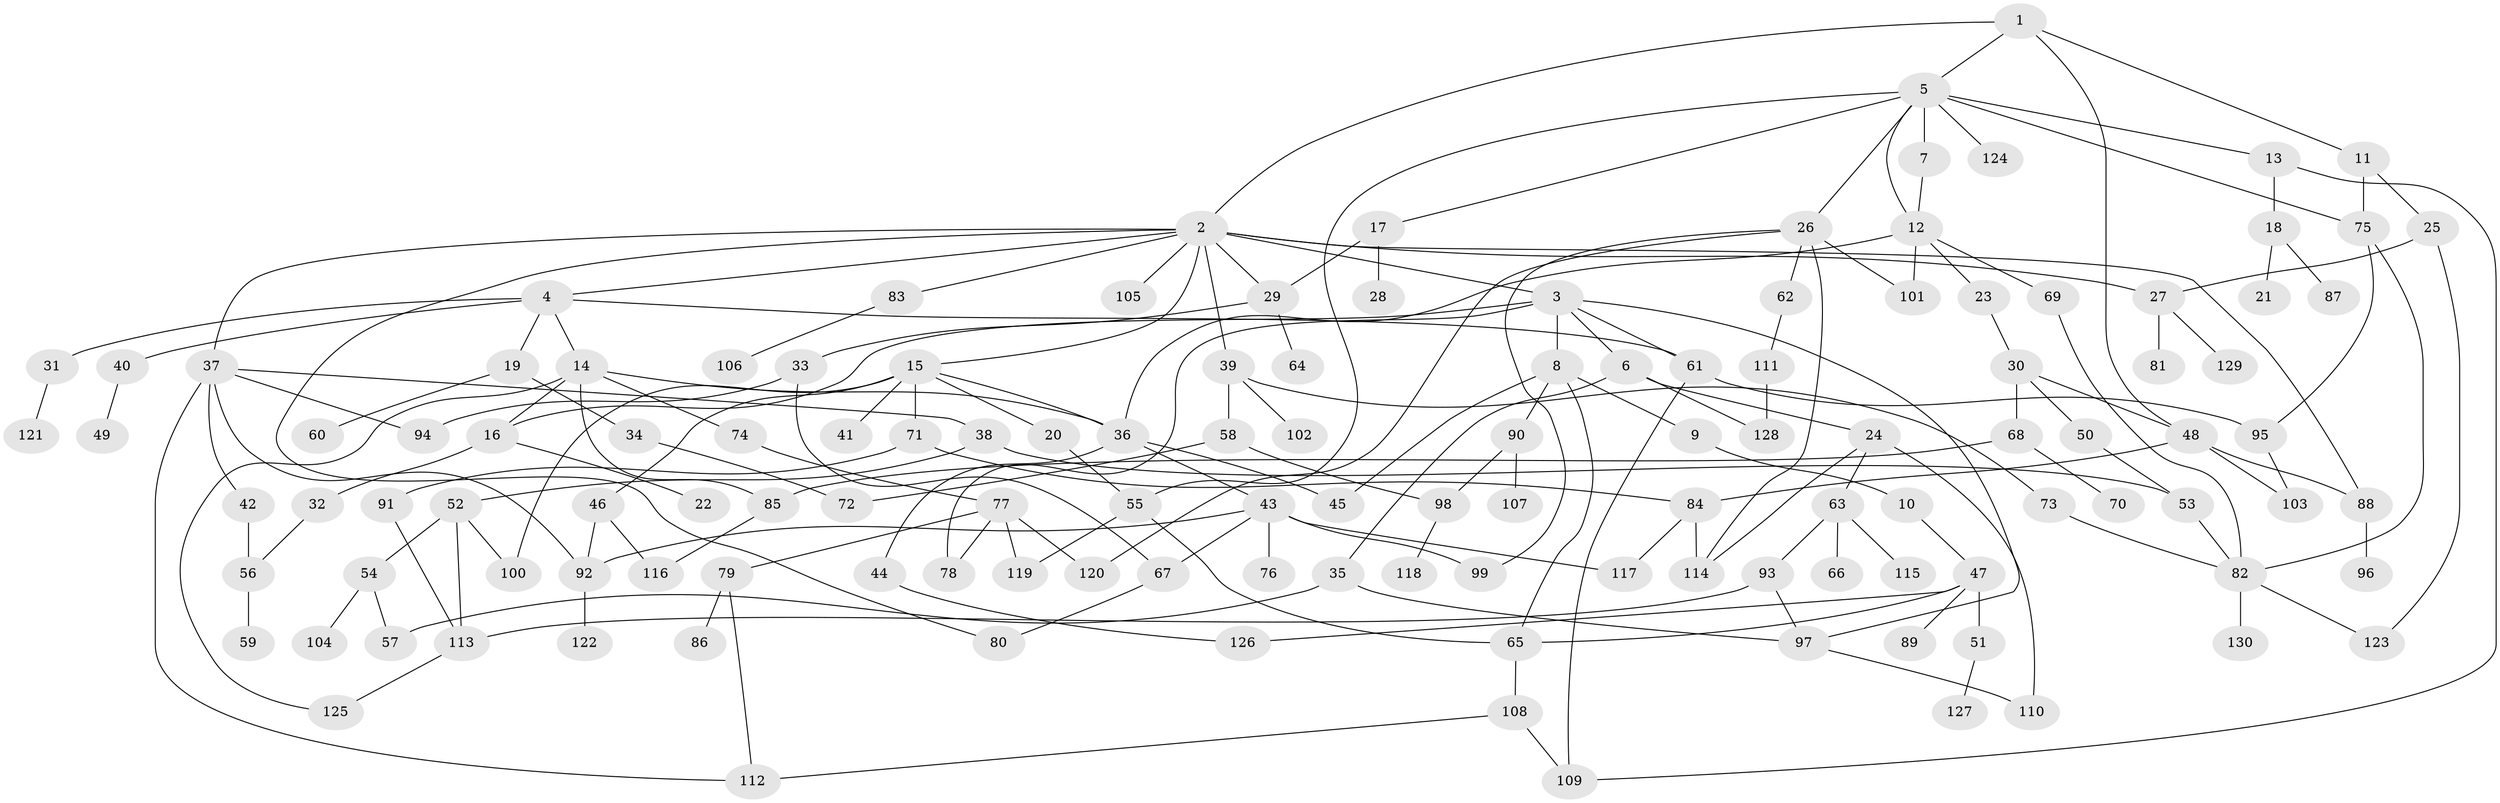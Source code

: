 // coarse degree distribution, {6: 0.054945054945054944, 2: 0.26373626373626374, 1: 0.3076923076923077, 4: 0.07692307692307693, 3: 0.16483516483516483, 5: 0.08791208791208792, 18: 0.01098901098901099, 8: 0.01098901098901099, 10: 0.01098901098901099, 9: 0.01098901098901099}
// Generated by graph-tools (version 1.1) at 2025/44/03/04/25 21:44:22]
// undirected, 130 vertices, 183 edges
graph export_dot {
graph [start="1"]
  node [color=gray90,style=filled];
  1;
  2;
  3;
  4;
  5;
  6;
  7;
  8;
  9;
  10;
  11;
  12;
  13;
  14;
  15;
  16;
  17;
  18;
  19;
  20;
  21;
  22;
  23;
  24;
  25;
  26;
  27;
  28;
  29;
  30;
  31;
  32;
  33;
  34;
  35;
  36;
  37;
  38;
  39;
  40;
  41;
  42;
  43;
  44;
  45;
  46;
  47;
  48;
  49;
  50;
  51;
  52;
  53;
  54;
  55;
  56;
  57;
  58;
  59;
  60;
  61;
  62;
  63;
  64;
  65;
  66;
  67;
  68;
  69;
  70;
  71;
  72;
  73;
  74;
  75;
  76;
  77;
  78;
  79;
  80;
  81;
  82;
  83;
  84;
  85;
  86;
  87;
  88;
  89;
  90;
  91;
  92;
  93;
  94;
  95;
  96;
  97;
  98;
  99;
  100;
  101;
  102;
  103;
  104;
  105;
  106;
  107;
  108;
  109;
  110;
  111;
  112;
  113;
  114;
  115;
  116;
  117;
  118;
  119;
  120;
  121;
  122;
  123;
  124;
  125;
  126;
  127;
  128;
  129;
  130;
  1 -- 2;
  1 -- 5;
  1 -- 11;
  1 -- 48;
  2 -- 3;
  2 -- 4;
  2 -- 15;
  2 -- 27;
  2 -- 37;
  2 -- 39;
  2 -- 80;
  2 -- 83;
  2 -- 105;
  2 -- 29;
  2 -- 88;
  3 -- 6;
  3 -- 8;
  3 -- 97;
  3 -- 16;
  3 -- 78;
  3 -- 61;
  4 -- 14;
  4 -- 19;
  4 -- 31;
  4 -- 40;
  4 -- 61;
  5 -- 7;
  5 -- 13;
  5 -- 17;
  5 -- 26;
  5 -- 55;
  5 -- 75;
  5 -- 124;
  5 -- 12;
  6 -- 24;
  6 -- 35;
  6 -- 128;
  7 -- 12;
  8 -- 9;
  8 -- 45;
  8 -- 90;
  8 -- 65;
  9 -- 10;
  10 -- 47;
  11 -- 25;
  11 -- 75;
  12 -- 23;
  12 -- 69;
  12 -- 36;
  12 -- 101;
  13 -- 18;
  13 -- 109;
  14 -- 16;
  14 -- 74;
  14 -- 85;
  14 -- 125;
  14 -- 36;
  15 -- 20;
  15 -- 36;
  15 -- 41;
  15 -- 46;
  15 -- 71;
  15 -- 100;
  16 -- 22;
  16 -- 32;
  17 -- 28;
  17 -- 29;
  18 -- 21;
  18 -- 87;
  19 -- 34;
  19 -- 60;
  20 -- 55;
  23 -- 30;
  24 -- 63;
  24 -- 110;
  24 -- 114;
  25 -- 27;
  25 -- 123;
  26 -- 62;
  26 -- 99;
  26 -- 101;
  26 -- 114;
  26 -- 120;
  27 -- 81;
  27 -- 129;
  29 -- 33;
  29 -- 64;
  30 -- 50;
  30 -- 68;
  30 -- 48;
  31 -- 121;
  32 -- 56;
  33 -- 67;
  33 -- 94;
  34 -- 72;
  35 -- 97;
  35 -- 57;
  36 -- 43;
  36 -- 44;
  36 -- 45;
  37 -- 38;
  37 -- 42;
  37 -- 94;
  37 -- 112;
  37 -- 92;
  38 -- 52;
  38 -- 53;
  39 -- 58;
  39 -- 73;
  39 -- 102;
  40 -- 49;
  42 -- 56;
  43 -- 67;
  43 -- 76;
  43 -- 117;
  43 -- 92;
  43 -- 99;
  44 -- 126;
  46 -- 92;
  46 -- 116;
  47 -- 51;
  47 -- 65;
  47 -- 89;
  47 -- 126;
  48 -- 84;
  48 -- 88;
  48 -- 103;
  50 -- 53;
  51 -- 127;
  52 -- 54;
  52 -- 113;
  52 -- 100;
  53 -- 82;
  54 -- 57;
  54 -- 104;
  55 -- 119;
  55 -- 65;
  56 -- 59;
  58 -- 98;
  58 -- 72;
  61 -- 95;
  61 -- 109;
  62 -- 111;
  63 -- 66;
  63 -- 93;
  63 -- 115;
  65 -- 108;
  67 -- 80;
  68 -- 70;
  68 -- 85;
  69 -- 82;
  71 -- 91;
  71 -- 84;
  73 -- 82;
  74 -- 77;
  75 -- 82;
  75 -- 95;
  77 -- 78;
  77 -- 79;
  77 -- 119;
  77 -- 120;
  79 -- 86;
  79 -- 112;
  82 -- 123;
  82 -- 130;
  83 -- 106;
  84 -- 114;
  84 -- 117;
  85 -- 116;
  88 -- 96;
  90 -- 107;
  90 -- 98;
  91 -- 113;
  92 -- 122;
  93 -- 113;
  93 -- 97;
  95 -- 103;
  97 -- 110;
  98 -- 118;
  108 -- 109;
  108 -- 112;
  111 -- 128;
  113 -- 125;
}
